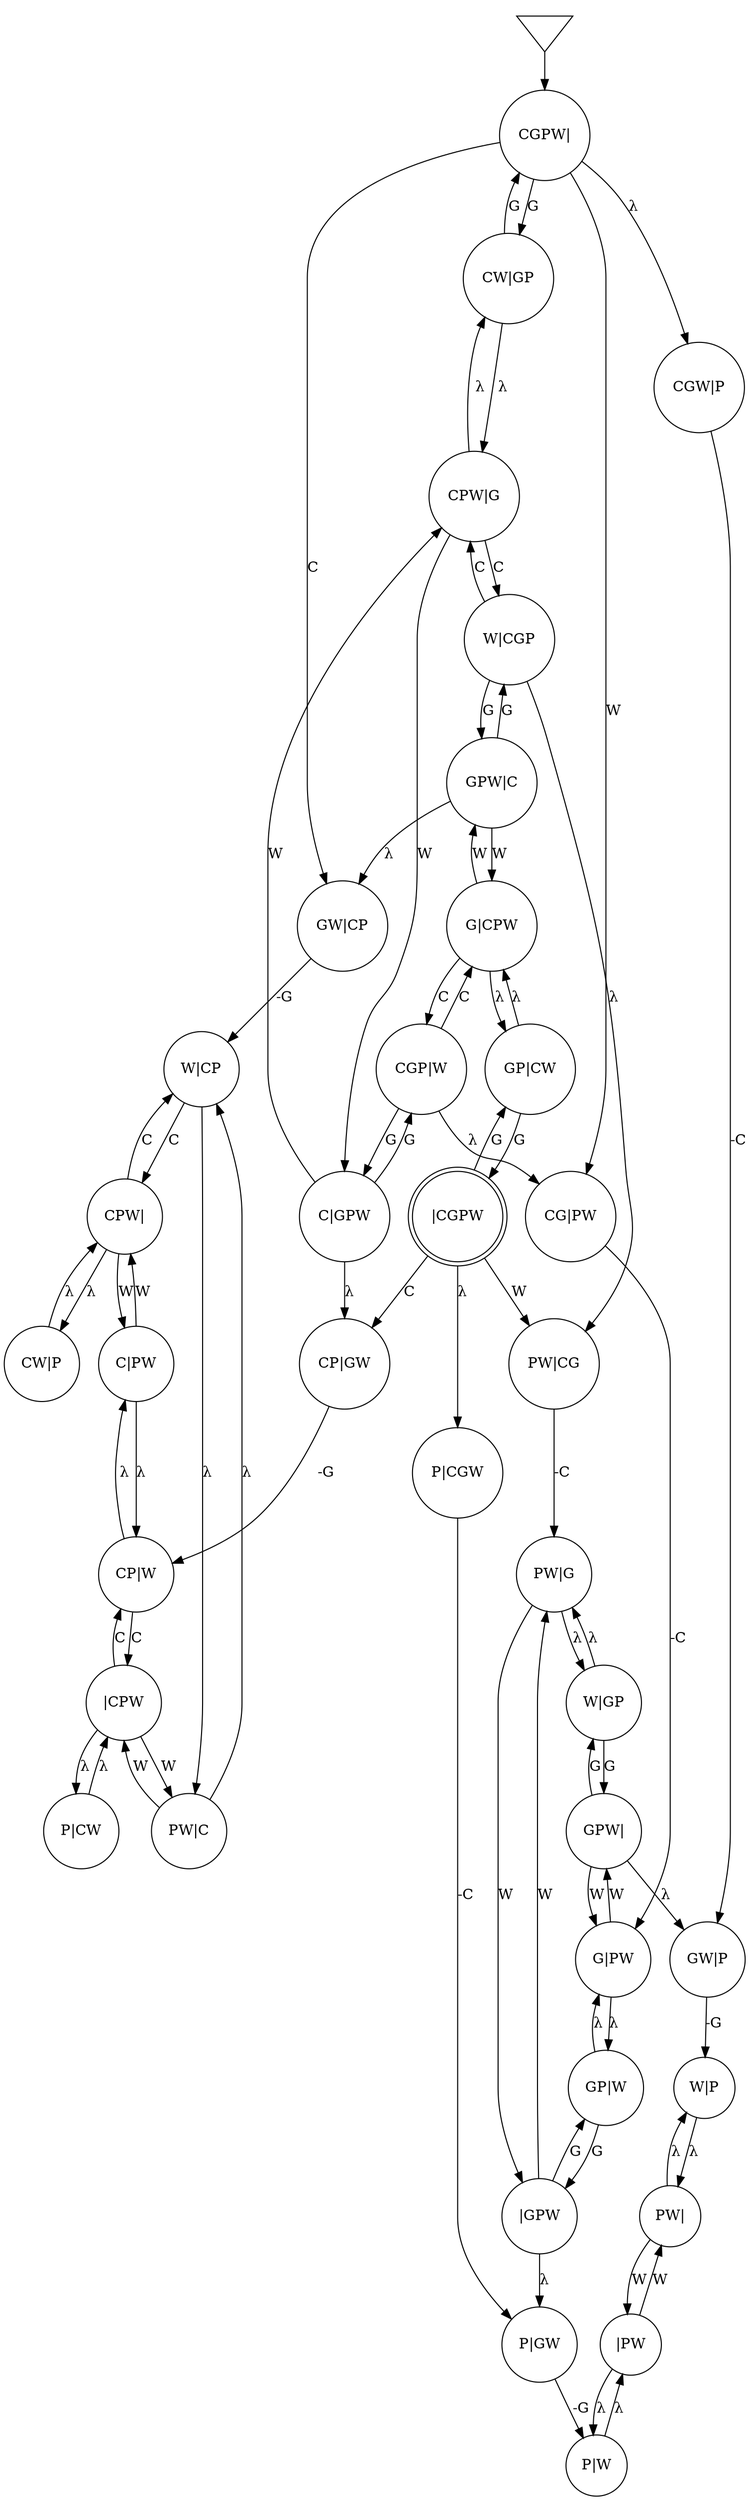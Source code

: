 digraph finite_state_machine {
	node [shape = invtriangle]; " ";
	node [shape = doublecircle]; "|CGPW";
	node [shape = circle];
	" " -> "CGPW|";
	"CGPW|" -> "GW|CP" [ label = "C" ];
	"CGPW|" -> "CW|GP" [ label = "G" ];
	"CGPW|" -> "CG|PW" [ label = "W" ];
	"CGPW|" -> "CGW|P" [ label = "λ" ];
	
	
	"CGP|W" -> "G|CPW" [ label = "C" ];
	"CGP|W" -> "C|GPW" [ label = "G" ];
	"CGP|W" -> "CG|PW" [ label = "λ" ];

	"CGW|P" -> "GW|P" [ label = "-C" ];

	"CG|PW" -> "G|PW" [ label = "-C" ];

	"CPW|G" -> "CW|GP" [ label = "λ" ];
	"CPW|G" -> "W|CGP" [ label = "C" ];
	"CPW|G" -> "C|GPW" [ label = "W" ];

	"CP|GW" -> "CP|W" [ label = "-G" ];

	"CW|GP" -> "CPW|G" [ label = "λ" ];
	"CW|GP" -> "CGPW|" [ label = "G" ];

	"C|GPW" -> "CP|GW" [ label = "λ" ];
	"C|GPW" -> "CGP|W" [ label = "G" ];
	"C|GPW" -> "CPW|G" [ label = "W" ];

	"GPW|C" -> "GW|CP" [ label = "λ" ];
	"GPW|C" -> "W|CGP" [ label = "G" ];
	"GPW|C" -> "G|CPW" [ label = "W" ];

	"GP|CW" -> "G|CPW" [ label = "λ" ];
	"GP|CW" -> "|CGPW" [ label = "G" ];

	"GW|CP" -> "W|CP" [ label = "-G" ];

	"G|CPW" -> "GP|CW" [ label = "λ" ];
	"G|CPW" -> "CGP|W" [ label = "C" ];
	"G|CPW" -> "GPW|C" [ label = "W" ];

	"PW|CG" -> "PW|G" [ label = "-C" ];

	"P|CGW" -> "P|GW" [ label = "-C" ];

	"W|CGP" -> "PW|CG" [ label = "λ" ];
	"W|CGP" -> "CPW|G" [ label = "C" ];
	"W|CGP" -> "GPW|C" [ label = "G" ];

	"|CGPW" -> "P|CGW" [ label = "λ" ];
	"|CGPW" -> "CP|GW" [ label = "C" ];
	"|CGPW" -> "GP|CW" [ label = "G" ];
	"|CGPW" -> "PW|CG" [ label = "W" ];


	"GPW|" -> "GW|P" [ label = "λ" ];
	"GPW|" -> "W|GP" [ label = "G" ];
	"GPW|" -> "G|PW" [ label = "W" ];

	"GP|W" -> "G|PW" [ label = "λ" ];
	"GP|W" -> "|GPW" [ label = "G" ];

	"GW|P" -> "W|P" [ label = "-G" ];

	"G|PW" -> "GP|W" [ label = "λ" ];	
	"G|PW" -> "GPW|" [ label = "W" ];	

	"PW|G" -> "W|GP" [ label = "λ" ];
	"PW|G" -> "|GPW" [ label = "W" ];

	"P|GW" -> "P|W" [ label = "-G" ];

	"W|GP" -> "PW|G" [ label = "λ" ];
	"W|GP" -> "GPW|" [ label = "G" ];

	"|GPW" -> "P|GW" [ label = "λ" ];
	"|GPW" -> "GP|W" [ label = "G" ];
	"|GPW" -> "PW|G" [ label = "W" ];

	
	"CPW|" -> "CW|P" [ label = "λ" ];
	"CPW|" -> "W|CP" [ label = "C" ];
	"CPW|" -> "C|PW" [ label = "W" ];

	"CP|W" -> "C|PW" [ label = "λ" ];
	"CP|W" -> "|CPW" [ label = "C" ];

	"CW|P" -> "CPW|" [ label = "λ" ];

	"C|PW" -> "CP|W" [ label = "λ" ];
	"C|PW" -> "CPW|" [ label = "W" ];

	"PW|C" -> "W|CP" [ label = "λ" ];	
	"PW|C" -> "|CPW" [ label = "W" ];	
	
	"P|CW" -> "|CPW" [ label = "λ" ];

	"W|CP" -> "PW|C" [ label = "λ" ];
	"W|CP" -> "CPW|" [ label = "C" ];

	"|CPW" -> "P|CW" [ label = "λ" ];
	"|CPW" -> "CP|W" [ label = "C" ];
	"|CPW" -> "PW|C" [ label = "W" ];


	"PW|" -> "W|P" [ label = "λ" ];
	"PW|" -> "|PW" [ label = "W" ];

	"P|W" -> "|PW" [ label = "λ" ];

	"W|P" -> "PW|" [ label = "λ" ];

	"|PW" -> "P|W" [ label = "λ" ];
	"|PW" -> "PW|" [ label = "W" ];



	}

